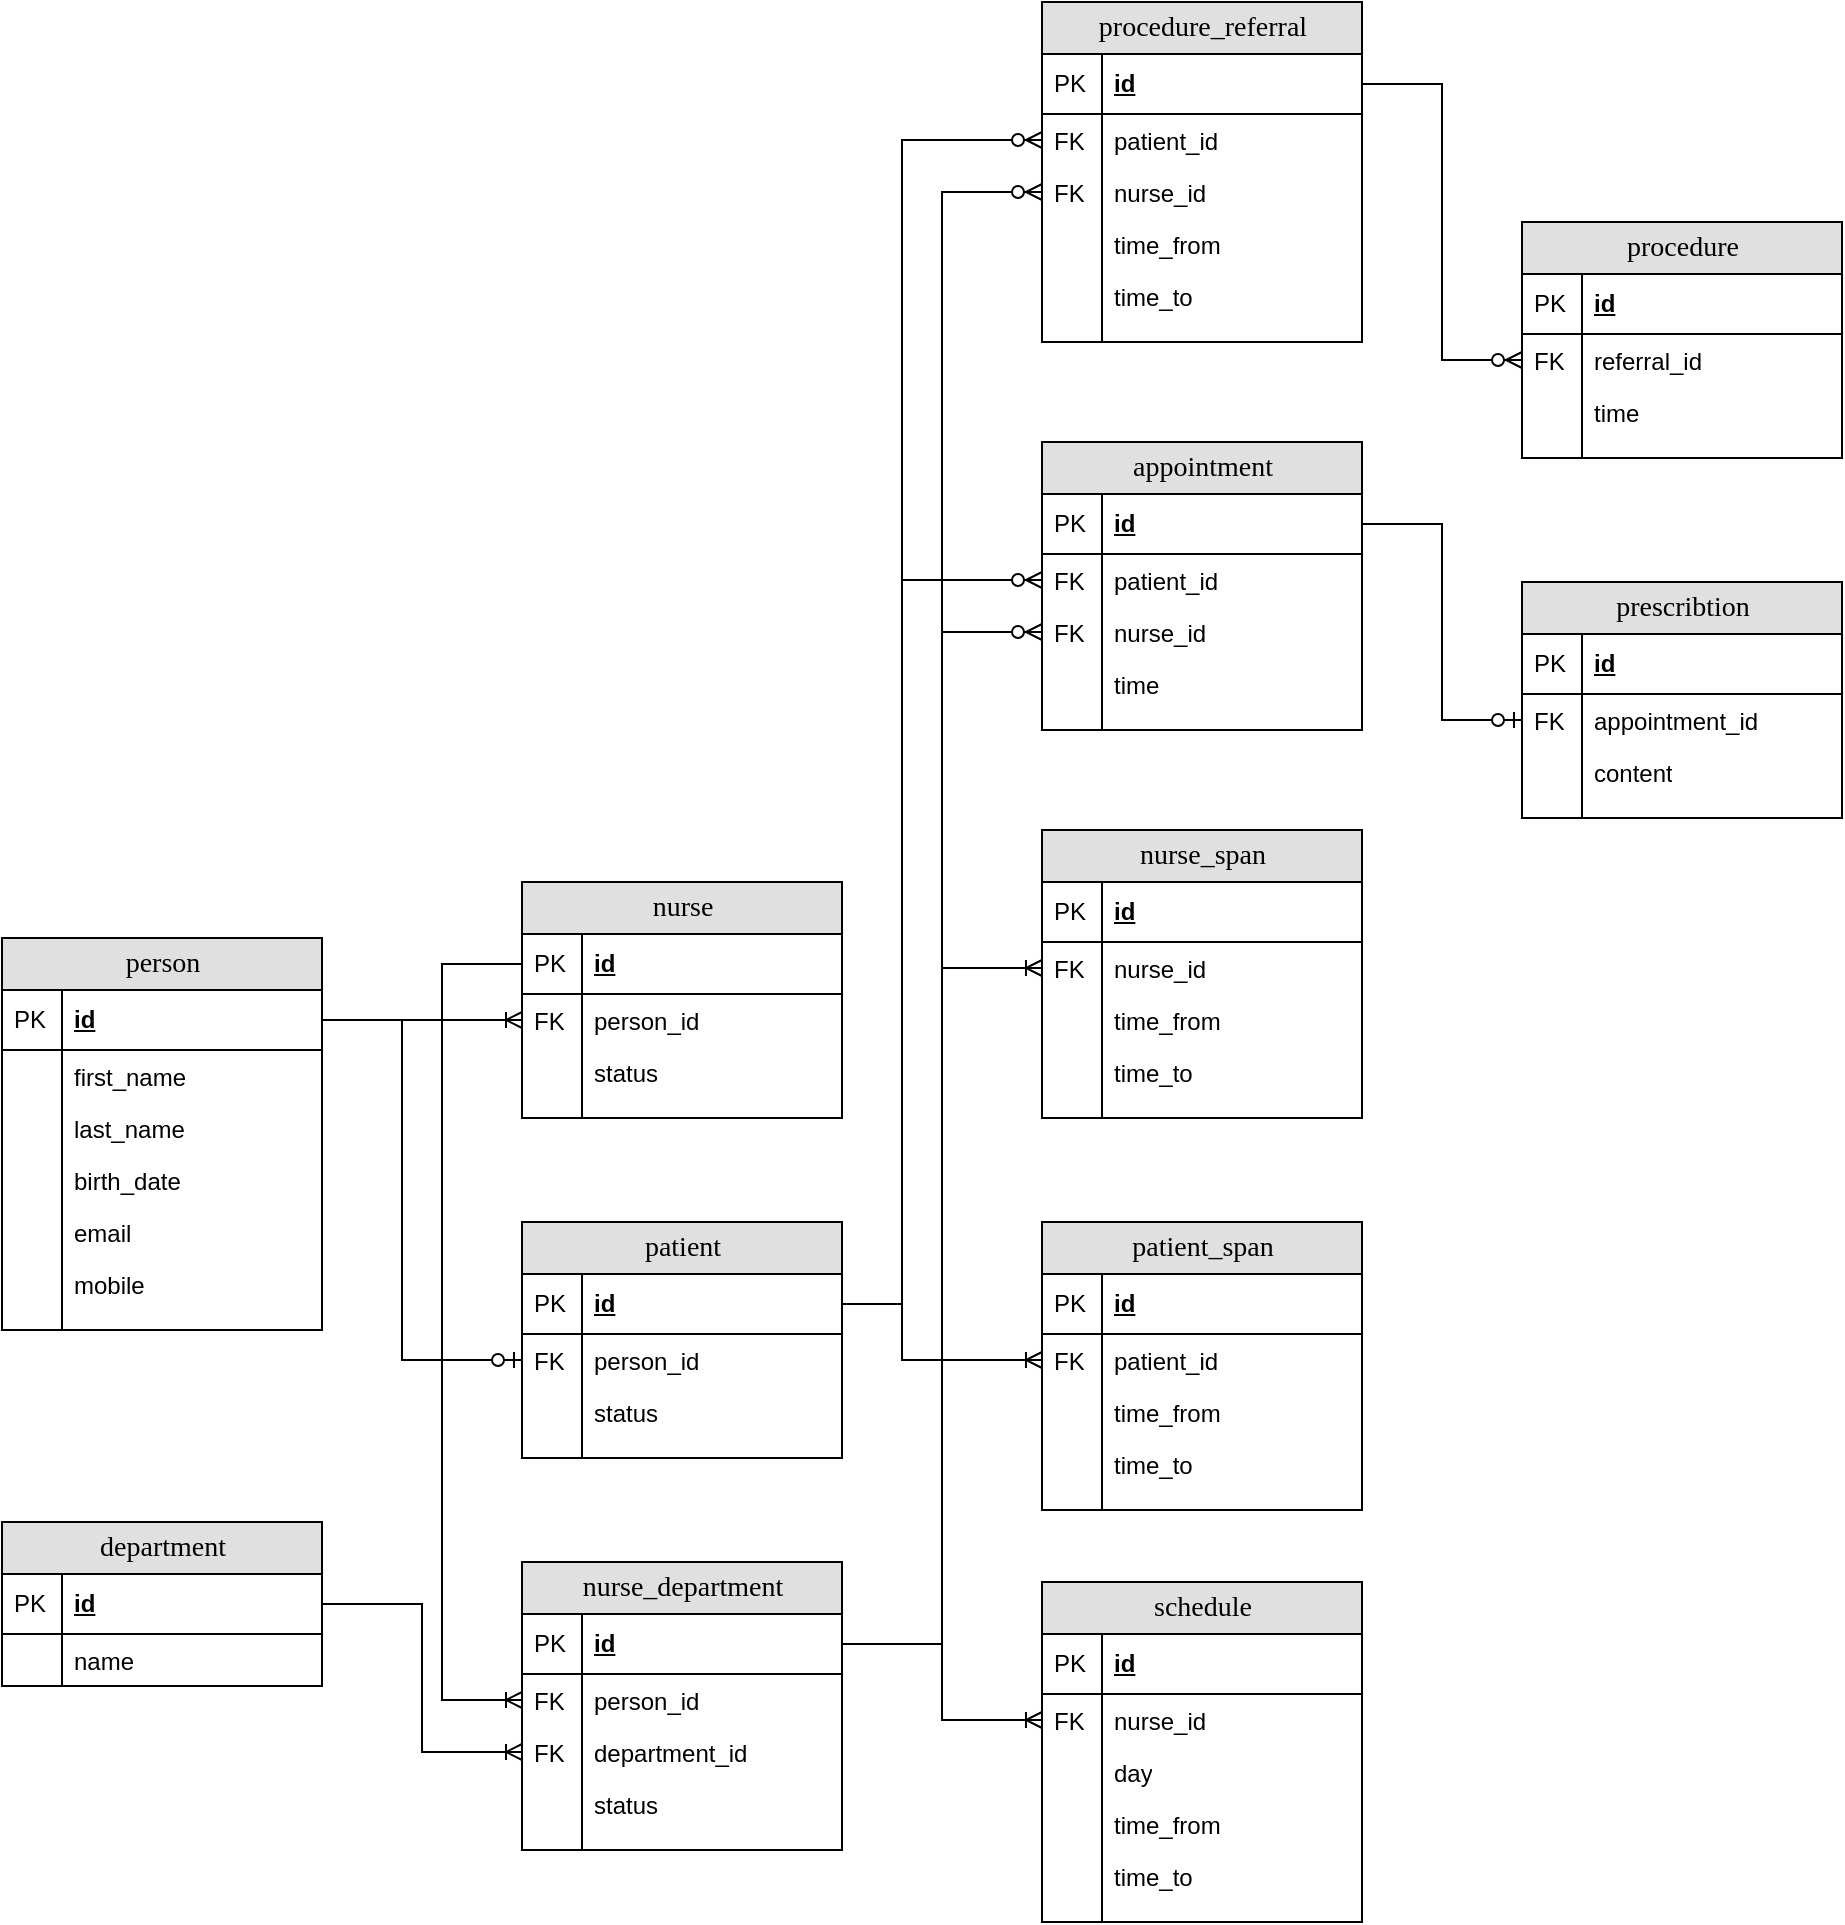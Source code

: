 <mxfile version="24.7.16">
  <diagram name="Page-1" id="e56a1550-8fbb-45ad-956c-1786394a9013">
    <mxGraphModel dx="1797" dy="1833" grid="1" gridSize="10" guides="1" tooltips="1" connect="1" arrows="1" fold="1" page="1" pageScale="1" pageWidth="1100" pageHeight="850" background="none" math="0" shadow="0">
      <root>
        <mxCell id="0" />
        <mxCell id="1" parent="0" />
        <mxCell id="2e49270ec7c68f3f-80" value="person" style="swimlane;html=1;fontStyle=0;childLayout=stackLayout;horizontal=1;startSize=26;fillColor=#e0e0e0;horizontalStack=0;resizeParent=1;resizeLast=0;collapsible=1;marginBottom=0;swimlaneFillColor=#ffffff;align=center;rounded=0;shadow=0;comic=0;labelBackgroundColor=none;strokeWidth=1;fontFamily=Verdana;fontSize=14" parent="1" vertex="1">
          <mxGeometry x="30" y="358" width="160" height="196" as="geometry" />
        </mxCell>
        <mxCell id="2e49270ec7c68f3f-81" value="id" style="shape=partialRectangle;top=0;left=0;right=0;bottom=1;html=1;align=left;verticalAlign=middle;fillColor=none;spacingLeft=34;spacingRight=4;whiteSpace=wrap;overflow=hidden;rotatable=0;points=[[0,0.5],[1,0.5]];portConstraint=eastwest;dropTarget=0;fontStyle=5;" parent="2e49270ec7c68f3f-80" vertex="1">
          <mxGeometry y="26" width="160" height="30" as="geometry" />
        </mxCell>
        <mxCell id="2e49270ec7c68f3f-82" value="PK" style="shape=partialRectangle;top=0;left=0;bottom=0;html=1;fillColor=none;align=left;verticalAlign=middle;spacingLeft=4;spacingRight=4;whiteSpace=wrap;overflow=hidden;rotatable=0;points=[];portConstraint=eastwest;part=1;" parent="2e49270ec7c68f3f-81" vertex="1" connectable="0">
          <mxGeometry width="30" height="30" as="geometry" />
        </mxCell>
        <mxCell id="2e49270ec7c68f3f-83" value="first_name" style="shape=partialRectangle;top=0;left=0;right=0;bottom=0;html=1;align=left;verticalAlign=top;fillColor=none;spacingLeft=34;spacingRight=4;whiteSpace=wrap;overflow=hidden;rotatable=0;points=[[0,0.5],[1,0.5]];portConstraint=eastwest;dropTarget=0;" parent="2e49270ec7c68f3f-80" vertex="1">
          <mxGeometry y="56" width="160" height="26" as="geometry" />
        </mxCell>
        <mxCell id="2e49270ec7c68f3f-84" value="" style="shape=partialRectangle;top=0;left=0;bottom=0;html=1;fillColor=none;align=left;verticalAlign=top;spacingLeft=4;spacingRight=4;whiteSpace=wrap;overflow=hidden;rotatable=0;points=[];portConstraint=eastwest;part=1;" parent="2e49270ec7c68f3f-83" vertex="1" connectable="0">
          <mxGeometry width="30" height="26" as="geometry" />
        </mxCell>
        <mxCell id="2e49270ec7c68f3f-85" value="last_name" style="shape=partialRectangle;top=0;left=0;right=0;bottom=0;html=1;align=left;verticalAlign=top;fillColor=none;spacingLeft=34;spacingRight=4;whiteSpace=wrap;overflow=hidden;rotatable=0;points=[[0,0.5],[1,0.5]];portConstraint=eastwest;dropTarget=0;" parent="2e49270ec7c68f3f-80" vertex="1">
          <mxGeometry y="82" width="160" height="26" as="geometry" />
        </mxCell>
        <mxCell id="2e49270ec7c68f3f-86" value="" style="shape=partialRectangle;top=0;left=0;bottom=0;html=1;fillColor=none;align=left;verticalAlign=top;spacingLeft=4;spacingRight=4;whiteSpace=wrap;overflow=hidden;rotatable=0;points=[];portConstraint=eastwest;part=1;" parent="2e49270ec7c68f3f-85" vertex="1" connectable="0">
          <mxGeometry width="30" height="26" as="geometry" />
        </mxCell>
        <mxCell id="CCekhe1hnG9soDSceaBy-1" value="birth_date" style="shape=partialRectangle;top=0;left=0;right=0;bottom=0;html=1;align=left;verticalAlign=top;fillColor=none;spacingLeft=34;spacingRight=4;whiteSpace=wrap;overflow=hidden;rotatable=0;points=[[0,0.5],[1,0.5]];portConstraint=eastwest;dropTarget=0;" parent="2e49270ec7c68f3f-80" vertex="1">
          <mxGeometry y="108" width="160" height="26" as="geometry" />
        </mxCell>
        <mxCell id="CCekhe1hnG9soDSceaBy-2" value="" style="shape=partialRectangle;top=0;left=0;bottom=0;html=1;fillColor=none;align=left;verticalAlign=top;spacingLeft=4;spacingRight=4;whiteSpace=wrap;overflow=hidden;rotatable=0;points=[];portConstraint=eastwest;part=1;" parent="CCekhe1hnG9soDSceaBy-1" vertex="1" connectable="0">
          <mxGeometry width="30" height="26" as="geometry" />
        </mxCell>
        <mxCell id="CCekhe1hnG9soDSceaBy-3" value="email" style="shape=partialRectangle;top=0;left=0;right=0;bottom=0;html=1;align=left;verticalAlign=top;fillColor=none;spacingLeft=34;spacingRight=4;whiteSpace=wrap;overflow=hidden;rotatable=0;points=[[0,0.5],[1,0.5]];portConstraint=eastwest;dropTarget=0;" parent="2e49270ec7c68f3f-80" vertex="1">
          <mxGeometry y="134" width="160" height="26" as="geometry" />
        </mxCell>
        <mxCell id="CCekhe1hnG9soDSceaBy-4" value="" style="shape=partialRectangle;top=0;left=0;bottom=0;html=1;fillColor=none;align=left;verticalAlign=top;spacingLeft=4;spacingRight=4;whiteSpace=wrap;overflow=hidden;rotatable=0;points=[];portConstraint=eastwest;part=1;" parent="CCekhe1hnG9soDSceaBy-3" vertex="1" connectable="0">
          <mxGeometry width="30" height="26" as="geometry" />
        </mxCell>
        <mxCell id="2e49270ec7c68f3f-87" value="mobile" style="shape=partialRectangle;top=0;left=0;right=0;bottom=0;html=1;align=left;verticalAlign=top;fillColor=none;spacingLeft=34;spacingRight=4;whiteSpace=wrap;overflow=hidden;rotatable=0;points=[[0,0.5],[1,0.5]];portConstraint=eastwest;dropTarget=0;" parent="2e49270ec7c68f3f-80" vertex="1">
          <mxGeometry y="160" width="160" height="26" as="geometry" />
        </mxCell>
        <mxCell id="2e49270ec7c68f3f-88" value="" style="shape=partialRectangle;top=0;left=0;bottom=0;html=1;fillColor=none;align=left;verticalAlign=top;spacingLeft=4;spacingRight=4;whiteSpace=wrap;overflow=hidden;rotatable=0;points=[];portConstraint=eastwest;part=1;" parent="2e49270ec7c68f3f-87" vertex="1" connectable="0">
          <mxGeometry width="30" height="26" as="geometry" />
        </mxCell>
        <mxCell id="2e49270ec7c68f3f-89" value="" style="shape=partialRectangle;top=0;left=0;right=0;bottom=0;html=1;align=left;verticalAlign=top;fillColor=none;spacingLeft=34;spacingRight=4;whiteSpace=wrap;overflow=hidden;rotatable=0;points=[[0,0.5],[1,0.5]];portConstraint=eastwest;dropTarget=0;" parent="2e49270ec7c68f3f-80" vertex="1">
          <mxGeometry y="186" width="160" height="10" as="geometry" />
        </mxCell>
        <mxCell id="2e49270ec7c68f3f-90" value="" style="shape=partialRectangle;top=0;left=0;bottom=0;html=1;fillColor=none;align=left;verticalAlign=top;spacingLeft=4;spacingRight=4;whiteSpace=wrap;overflow=hidden;rotatable=0;points=[];portConstraint=eastwest;part=1;" parent="2e49270ec7c68f3f-89" vertex="1" connectable="0">
          <mxGeometry width="30" height="10" as="geometry" />
        </mxCell>
        <mxCell id="CCekhe1hnG9soDSceaBy-7" value="department" style="swimlane;html=1;fontStyle=0;childLayout=stackLayout;horizontal=1;startSize=26;fillColor=#e0e0e0;horizontalStack=0;resizeParent=1;resizeLast=0;collapsible=1;marginBottom=0;swimlaneFillColor=#ffffff;align=center;rounded=0;shadow=0;comic=0;labelBackgroundColor=none;strokeWidth=1;fontFamily=Verdana;fontSize=14" parent="1" vertex="1">
          <mxGeometry x="30" y="650" width="160" height="82" as="geometry">
            <mxRectangle x="30" y="110" width="120" height="30" as="alternateBounds" />
          </mxGeometry>
        </mxCell>
        <mxCell id="CCekhe1hnG9soDSceaBy-8" value="id" style="shape=partialRectangle;top=0;left=0;right=0;bottom=1;html=1;align=left;verticalAlign=middle;fillColor=none;spacingLeft=34;spacingRight=4;whiteSpace=wrap;overflow=hidden;rotatable=0;points=[[0,0.5],[1,0.5]];portConstraint=eastwest;dropTarget=0;fontStyle=5;" parent="CCekhe1hnG9soDSceaBy-7" vertex="1">
          <mxGeometry y="26" width="160" height="30" as="geometry" />
        </mxCell>
        <mxCell id="CCekhe1hnG9soDSceaBy-9" value="PK" style="shape=partialRectangle;top=0;left=0;bottom=0;html=1;fillColor=none;align=left;verticalAlign=middle;spacingLeft=4;spacingRight=4;whiteSpace=wrap;overflow=hidden;rotatable=0;points=[];portConstraint=eastwest;part=1;" parent="CCekhe1hnG9soDSceaBy-8" vertex="1" connectable="0">
          <mxGeometry width="30" height="30" as="geometry" />
        </mxCell>
        <mxCell id="CCekhe1hnG9soDSceaBy-10" value="name" style="shape=partialRectangle;top=0;left=0;right=0;bottom=0;html=1;align=left;verticalAlign=top;fillColor=none;spacingLeft=34;spacingRight=4;whiteSpace=wrap;overflow=hidden;rotatable=0;points=[[0,0.5],[1,0.5]];portConstraint=eastwest;dropTarget=0;" parent="CCekhe1hnG9soDSceaBy-7" vertex="1">
          <mxGeometry y="56" width="160" height="26" as="geometry" />
        </mxCell>
        <mxCell id="CCekhe1hnG9soDSceaBy-11" value="" style="shape=partialRectangle;top=0;left=0;bottom=0;html=1;fillColor=none;align=left;verticalAlign=top;spacingLeft=4;spacingRight=4;whiteSpace=wrap;overflow=hidden;rotatable=0;points=[];portConstraint=eastwest;part=1;" parent="CCekhe1hnG9soDSceaBy-10" vertex="1" connectable="0">
          <mxGeometry width="30" height="26" as="geometry" />
        </mxCell>
        <mxCell id="CCekhe1hnG9soDSceaBy-29" value="nurse" style="swimlane;html=1;fontStyle=0;childLayout=stackLayout;horizontal=1;startSize=26;fillColor=#e0e0e0;horizontalStack=0;resizeParent=1;resizeLast=0;collapsible=1;marginBottom=0;swimlaneFillColor=#ffffff;align=center;rounded=0;shadow=0;comic=0;labelBackgroundColor=none;strokeWidth=1;fontFamily=Verdana;fontSize=14" parent="1" vertex="1">
          <mxGeometry x="290" y="330" width="160" height="118" as="geometry" />
        </mxCell>
        <mxCell id="CCekhe1hnG9soDSceaBy-30" value="id" style="shape=partialRectangle;top=0;left=0;right=0;bottom=1;html=1;align=left;verticalAlign=middle;fillColor=none;spacingLeft=34;spacingRight=4;whiteSpace=wrap;overflow=hidden;rotatable=0;points=[[0,0.5],[1,0.5]];portConstraint=eastwest;dropTarget=0;fontStyle=5;" parent="CCekhe1hnG9soDSceaBy-29" vertex="1">
          <mxGeometry y="26" width="160" height="30" as="geometry" />
        </mxCell>
        <mxCell id="CCekhe1hnG9soDSceaBy-31" value="PK" style="shape=partialRectangle;top=0;left=0;bottom=0;html=1;fillColor=none;align=left;verticalAlign=middle;spacingLeft=4;spacingRight=4;whiteSpace=wrap;overflow=hidden;rotatable=0;points=[];portConstraint=eastwest;part=1;" parent="CCekhe1hnG9soDSceaBy-30" vertex="1" connectable="0">
          <mxGeometry width="30" height="30" as="geometry" />
        </mxCell>
        <mxCell id="CCekhe1hnG9soDSceaBy-32" value="person_id" style="shape=partialRectangle;top=0;left=0;right=0;bottom=0;html=1;align=left;verticalAlign=top;fillColor=none;spacingLeft=34;spacingRight=4;whiteSpace=wrap;overflow=hidden;rotatable=0;points=[[0,0.5],[1,0.5]];portConstraint=eastwest;dropTarget=0;" parent="CCekhe1hnG9soDSceaBy-29" vertex="1">
          <mxGeometry y="56" width="160" height="26" as="geometry" />
        </mxCell>
        <mxCell id="CCekhe1hnG9soDSceaBy-33" value="FK" style="shape=partialRectangle;top=0;left=0;bottom=0;html=1;fillColor=none;align=left;verticalAlign=top;spacingLeft=4;spacingRight=4;whiteSpace=wrap;overflow=hidden;rotatable=0;points=[];portConstraint=eastwest;part=1;" parent="CCekhe1hnG9soDSceaBy-32" vertex="1" connectable="0">
          <mxGeometry width="30" height="26" as="geometry" />
        </mxCell>
        <mxCell id="CCekhe1hnG9soDSceaBy-36" value="status" style="shape=partialRectangle;top=0;left=0;right=0;bottom=0;html=1;align=left;verticalAlign=top;fillColor=none;spacingLeft=34;spacingRight=4;whiteSpace=wrap;overflow=hidden;rotatable=0;points=[[0,0.5],[1,0.5]];portConstraint=eastwest;dropTarget=0;" parent="CCekhe1hnG9soDSceaBy-29" vertex="1">
          <mxGeometry y="82" width="160" height="26" as="geometry" />
        </mxCell>
        <mxCell id="CCekhe1hnG9soDSceaBy-37" value="" style="shape=partialRectangle;top=0;left=0;bottom=0;html=1;fillColor=none;align=left;verticalAlign=top;spacingLeft=4;spacingRight=4;whiteSpace=wrap;overflow=hidden;rotatable=0;points=[];portConstraint=eastwest;part=1;" parent="CCekhe1hnG9soDSceaBy-36" vertex="1" connectable="0">
          <mxGeometry width="30" height="26" as="geometry" />
        </mxCell>
        <mxCell id="CCekhe1hnG9soDSceaBy-42" value="" style="shape=partialRectangle;top=0;left=0;right=0;bottom=0;html=1;align=left;verticalAlign=top;fillColor=none;spacingLeft=34;spacingRight=4;whiteSpace=wrap;overflow=hidden;rotatable=0;points=[[0,0.5],[1,0.5]];portConstraint=eastwest;dropTarget=0;" parent="CCekhe1hnG9soDSceaBy-29" vertex="1">
          <mxGeometry y="108" width="160" height="10" as="geometry" />
        </mxCell>
        <mxCell id="CCekhe1hnG9soDSceaBy-43" value="" style="shape=partialRectangle;top=0;left=0;bottom=0;html=1;fillColor=none;align=left;verticalAlign=top;spacingLeft=4;spacingRight=4;whiteSpace=wrap;overflow=hidden;rotatable=0;points=[];portConstraint=eastwest;part=1;" parent="CCekhe1hnG9soDSceaBy-42" vertex="1" connectable="0">
          <mxGeometry width="30" height="10" as="geometry" />
        </mxCell>
        <mxCell id="CCekhe1hnG9soDSceaBy-47" value="nurse_span" style="swimlane;html=1;fontStyle=0;childLayout=stackLayout;horizontal=1;startSize=26;fillColor=#e0e0e0;horizontalStack=0;resizeParent=1;resizeLast=0;collapsible=1;marginBottom=0;swimlaneFillColor=#ffffff;align=center;rounded=0;shadow=0;comic=0;labelBackgroundColor=none;strokeWidth=1;fontFamily=Verdana;fontSize=14" parent="1" vertex="1">
          <mxGeometry x="550" y="304" width="160" height="144" as="geometry" />
        </mxCell>
        <mxCell id="CCekhe1hnG9soDSceaBy-48" value="id" style="shape=partialRectangle;top=0;left=0;right=0;bottom=1;html=1;align=left;verticalAlign=middle;fillColor=none;spacingLeft=34;spacingRight=4;whiteSpace=wrap;overflow=hidden;rotatable=0;points=[[0,0.5],[1,0.5]];portConstraint=eastwest;dropTarget=0;fontStyle=5;" parent="CCekhe1hnG9soDSceaBy-47" vertex="1">
          <mxGeometry y="26" width="160" height="30" as="geometry" />
        </mxCell>
        <mxCell id="CCekhe1hnG9soDSceaBy-49" value="PK" style="shape=partialRectangle;top=0;left=0;bottom=0;html=1;fillColor=none;align=left;verticalAlign=middle;spacingLeft=4;spacingRight=4;whiteSpace=wrap;overflow=hidden;rotatable=0;points=[];portConstraint=eastwest;part=1;" parent="CCekhe1hnG9soDSceaBy-48" vertex="1" connectable="0">
          <mxGeometry width="30" height="30" as="geometry" />
        </mxCell>
        <mxCell id="CCekhe1hnG9soDSceaBy-50" value="nurse_id" style="shape=partialRectangle;top=0;left=0;right=0;bottom=0;html=1;align=left;verticalAlign=top;fillColor=none;spacingLeft=34;spacingRight=4;whiteSpace=wrap;overflow=hidden;rotatable=0;points=[[0,0.5],[1,0.5]];portConstraint=eastwest;dropTarget=0;" parent="CCekhe1hnG9soDSceaBy-47" vertex="1">
          <mxGeometry y="56" width="160" height="26" as="geometry" />
        </mxCell>
        <mxCell id="CCekhe1hnG9soDSceaBy-51" value="FK" style="shape=partialRectangle;top=0;left=0;bottom=0;html=1;fillColor=none;align=left;verticalAlign=top;spacingLeft=4;spacingRight=4;whiteSpace=wrap;overflow=hidden;rotatable=0;points=[];portConstraint=eastwest;part=1;" parent="CCekhe1hnG9soDSceaBy-50" vertex="1" connectable="0">
          <mxGeometry width="30" height="26" as="geometry" />
        </mxCell>
        <mxCell id="CCekhe1hnG9soDSceaBy-54" value="time_from" style="shape=partialRectangle;top=0;left=0;right=0;bottom=0;html=1;align=left;verticalAlign=top;fillColor=none;spacingLeft=34;spacingRight=4;whiteSpace=wrap;overflow=hidden;rotatable=0;points=[[0,0.5],[1,0.5]];portConstraint=eastwest;dropTarget=0;" parent="CCekhe1hnG9soDSceaBy-47" vertex="1">
          <mxGeometry y="82" width="160" height="26" as="geometry" />
        </mxCell>
        <mxCell id="CCekhe1hnG9soDSceaBy-55" value="" style="shape=partialRectangle;top=0;left=0;bottom=0;html=1;fillColor=none;align=left;verticalAlign=top;spacingLeft=4;spacingRight=4;whiteSpace=wrap;overflow=hidden;rotatable=0;points=[];portConstraint=eastwest;part=1;" parent="CCekhe1hnG9soDSceaBy-54" vertex="1" connectable="0">
          <mxGeometry width="30" height="26" as="geometry" />
        </mxCell>
        <mxCell id="CCekhe1hnG9soDSceaBy-65" value="time_to" style="shape=partialRectangle;top=0;left=0;right=0;bottom=0;html=1;align=left;verticalAlign=top;fillColor=none;spacingLeft=34;spacingRight=4;whiteSpace=wrap;overflow=hidden;rotatable=0;points=[[0,0.5],[1,0.5]];portConstraint=eastwest;dropTarget=0;" parent="CCekhe1hnG9soDSceaBy-47" vertex="1">
          <mxGeometry y="108" width="160" height="26" as="geometry" />
        </mxCell>
        <mxCell id="CCekhe1hnG9soDSceaBy-66" value="" style="shape=partialRectangle;top=0;left=0;bottom=0;html=1;fillColor=none;align=left;verticalAlign=top;spacingLeft=4;spacingRight=4;whiteSpace=wrap;overflow=hidden;rotatable=0;points=[];portConstraint=eastwest;part=1;" parent="CCekhe1hnG9soDSceaBy-65" vertex="1" connectable="0">
          <mxGeometry width="30" height="26" as="geometry" />
        </mxCell>
        <mxCell id="CCekhe1hnG9soDSceaBy-56" value="" style="shape=partialRectangle;top=0;left=0;right=0;bottom=0;html=1;align=left;verticalAlign=top;fillColor=none;spacingLeft=34;spacingRight=4;whiteSpace=wrap;overflow=hidden;rotatable=0;points=[[0,0.5],[1,0.5]];portConstraint=eastwest;dropTarget=0;" parent="CCekhe1hnG9soDSceaBy-47" vertex="1">
          <mxGeometry y="134" width="160" height="10" as="geometry" />
        </mxCell>
        <mxCell id="CCekhe1hnG9soDSceaBy-57" value="" style="shape=partialRectangle;top=0;left=0;bottom=0;html=1;fillColor=none;align=left;verticalAlign=top;spacingLeft=4;spacingRight=4;whiteSpace=wrap;overflow=hidden;rotatable=0;points=[];portConstraint=eastwest;part=1;" parent="CCekhe1hnG9soDSceaBy-56" vertex="1" connectable="0">
          <mxGeometry width="30" height="10" as="geometry" />
        </mxCell>
        <mxCell id="CCekhe1hnG9soDSceaBy-69" value="schedule" style="swimlane;html=1;fontStyle=0;childLayout=stackLayout;horizontal=1;startSize=26;fillColor=#e0e0e0;horizontalStack=0;resizeParent=1;resizeLast=0;collapsible=1;marginBottom=0;swimlaneFillColor=#ffffff;align=center;rounded=0;shadow=0;comic=0;labelBackgroundColor=none;strokeWidth=1;fontFamily=Verdana;fontSize=14" parent="1" vertex="1">
          <mxGeometry x="550" y="680" width="160" height="170" as="geometry" />
        </mxCell>
        <mxCell id="CCekhe1hnG9soDSceaBy-70" value="id" style="shape=partialRectangle;top=0;left=0;right=0;bottom=1;html=1;align=left;verticalAlign=middle;fillColor=none;spacingLeft=34;spacingRight=4;whiteSpace=wrap;overflow=hidden;rotatable=0;points=[[0,0.5],[1,0.5]];portConstraint=eastwest;dropTarget=0;fontStyle=5;" parent="CCekhe1hnG9soDSceaBy-69" vertex="1">
          <mxGeometry y="26" width="160" height="30" as="geometry" />
        </mxCell>
        <mxCell id="CCekhe1hnG9soDSceaBy-71" value="PK" style="shape=partialRectangle;top=0;left=0;bottom=0;html=1;fillColor=none;align=left;verticalAlign=middle;spacingLeft=4;spacingRight=4;whiteSpace=wrap;overflow=hidden;rotatable=0;points=[];portConstraint=eastwest;part=1;" parent="CCekhe1hnG9soDSceaBy-70" vertex="1" connectable="0">
          <mxGeometry width="30" height="30" as="geometry" />
        </mxCell>
        <mxCell id="CCekhe1hnG9soDSceaBy-72" value="nurse_id" style="shape=partialRectangle;top=0;left=0;right=0;bottom=0;html=1;align=left;verticalAlign=top;fillColor=none;spacingLeft=34;spacingRight=4;whiteSpace=wrap;overflow=hidden;rotatable=0;points=[[0,0.5],[1,0.5]];portConstraint=eastwest;dropTarget=0;" parent="CCekhe1hnG9soDSceaBy-69" vertex="1">
          <mxGeometry y="56" width="160" height="26" as="geometry" />
        </mxCell>
        <mxCell id="CCekhe1hnG9soDSceaBy-73" value="FK" style="shape=partialRectangle;top=0;left=0;bottom=0;html=1;fillColor=none;align=left;verticalAlign=top;spacingLeft=4;spacingRight=4;whiteSpace=wrap;overflow=hidden;rotatable=0;points=[];portConstraint=eastwest;part=1;" parent="CCekhe1hnG9soDSceaBy-72" vertex="1" connectable="0">
          <mxGeometry width="30" height="26" as="geometry" />
        </mxCell>
        <mxCell id="CCekhe1hnG9soDSceaBy-74" value="day" style="shape=partialRectangle;top=0;left=0;right=0;bottom=0;html=1;align=left;verticalAlign=top;fillColor=none;spacingLeft=34;spacingRight=4;whiteSpace=wrap;overflow=hidden;rotatable=0;points=[[0,0.5],[1,0.5]];portConstraint=eastwest;dropTarget=0;" parent="CCekhe1hnG9soDSceaBy-69" vertex="1">
          <mxGeometry y="82" width="160" height="26" as="geometry" />
        </mxCell>
        <mxCell id="CCekhe1hnG9soDSceaBy-75" value="" style="shape=partialRectangle;top=0;left=0;bottom=0;html=1;fillColor=none;align=left;verticalAlign=top;spacingLeft=4;spacingRight=4;whiteSpace=wrap;overflow=hidden;rotatable=0;points=[];portConstraint=eastwest;part=1;" parent="CCekhe1hnG9soDSceaBy-74" vertex="1" connectable="0">
          <mxGeometry width="30" height="26" as="geometry" />
        </mxCell>
        <mxCell id="CCekhe1hnG9soDSceaBy-76" value="time_from" style="shape=partialRectangle;top=0;left=0;right=0;bottom=0;html=1;align=left;verticalAlign=top;fillColor=none;spacingLeft=34;spacingRight=4;whiteSpace=wrap;overflow=hidden;rotatable=0;points=[[0,0.5],[1,0.5]];portConstraint=eastwest;dropTarget=0;" parent="CCekhe1hnG9soDSceaBy-69" vertex="1">
          <mxGeometry y="108" width="160" height="26" as="geometry" />
        </mxCell>
        <mxCell id="CCekhe1hnG9soDSceaBy-77" value="" style="shape=partialRectangle;top=0;left=0;bottom=0;html=1;fillColor=none;align=left;verticalAlign=top;spacingLeft=4;spacingRight=4;whiteSpace=wrap;overflow=hidden;rotatable=0;points=[];portConstraint=eastwest;part=1;" parent="CCekhe1hnG9soDSceaBy-76" vertex="1" connectable="0">
          <mxGeometry width="30" height="26" as="geometry" />
        </mxCell>
        <mxCell id="CCekhe1hnG9soDSceaBy-78" value="time_to" style="shape=partialRectangle;top=0;left=0;right=0;bottom=0;html=1;align=left;verticalAlign=top;fillColor=none;spacingLeft=34;spacingRight=4;whiteSpace=wrap;overflow=hidden;rotatable=0;points=[[0,0.5],[1,0.5]];portConstraint=eastwest;dropTarget=0;" parent="CCekhe1hnG9soDSceaBy-69" vertex="1">
          <mxGeometry y="134" width="160" height="26" as="geometry" />
        </mxCell>
        <mxCell id="CCekhe1hnG9soDSceaBy-79" value="" style="shape=partialRectangle;top=0;left=0;bottom=0;html=1;fillColor=none;align=left;verticalAlign=top;spacingLeft=4;spacingRight=4;whiteSpace=wrap;overflow=hidden;rotatable=0;points=[];portConstraint=eastwest;part=1;" parent="CCekhe1hnG9soDSceaBy-78" vertex="1" connectable="0">
          <mxGeometry width="30" height="26" as="geometry" />
        </mxCell>
        <mxCell id="CCekhe1hnG9soDSceaBy-82" value="" style="shape=partialRectangle;top=0;left=0;right=0;bottom=0;html=1;align=left;verticalAlign=top;fillColor=none;spacingLeft=34;spacingRight=4;whiteSpace=wrap;overflow=hidden;rotatable=0;points=[[0,0.5],[1,0.5]];portConstraint=eastwest;dropTarget=0;" parent="CCekhe1hnG9soDSceaBy-69" vertex="1">
          <mxGeometry y="160" width="160" height="10" as="geometry" />
        </mxCell>
        <mxCell id="CCekhe1hnG9soDSceaBy-83" value="" style="shape=partialRectangle;top=0;left=0;bottom=0;html=1;fillColor=none;align=left;verticalAlign=top;spacingLeft=4;spacingRight=4;whiteSpace=wrap;overflow=hidden;rotatable=0;points=[];portConstraint=eastwest;part=1;" parent="CCekhe1hnG9soDSceaBy-82" vertex="1" connectable="0">
          <mxGeometry width="30" height="10" as="geometry" />
        </mxCell>
        <mxCell id="twd7znJLJ09jMjb-Q0mI-1" value="appointment" style="swimlane;html=1;fontStyle=0;childLayout=stackLayout;horizontal=1;startSize=26;fillColor=#e0e0e0;horizontalStack=0;resizeParent=1;resizeLast=0;collapsible=1;marginBottom=0;swimlaneFillColor=#ffffff;align=center;rounded=0;shadow=0;comic=0;labelBackgroundColor=none;strokeWidth=1;fontFamily=Verdana;fontSize=14" vertex="1" parent="1">
          <mxGeometry x="550" y="110" width="160" height="144" as="geometry" />
        </mxCell>
        <mxCell id="twd7znJLJ09jMjb-Q0mI-2" value="id" style="shape=partialRectangle;top=0;left=0;right=0;bottom=1;html=1;align=left;verticalAlign=middle;fillColor=none;spacingLeft=34;spacingRight=4;whiteSpace=wrap;overflow=hidden;rotatable=0;points=[[0,0.5],[1,0.5]];portConstraint=eastwest;dropTarget=0;fontStyle=5;" vertex="1" parent="twd7znJLJ09jMjb-Q0mI-1">
          <mxGeometry y="26" width="160" height="30" as="geometry" />
        </mxCell>
        <mxCell id="twd7znJLJ09jMjb-Q0mI-3" value="PK" style="shape=partialRectangle;top=0;left=0;bottom=0;html=1;fillColor=none;align=left;verticalAlign=middle;spacingLeft=4;spacingRight=4;whiteSpace=wrap;overflow=hidden;rotatable=0;points=[];portConstraint=eastwest;part=1;" vertex="1" connectable="0" parent="twd7znJLJ09jMjb-Q0mI-2">
          <mxGeometry width="30" height="30" as="geometry" />
        </mxCell>
        <mxCell id="twd7znJLJ09jMjb-Q0mI-4" value="patient_id" style="shape=partialRectangle;top=0;left=0;right=0;bottom=0;html=1;align=left;verticalAlign=top;fillColor=none;spacingLeft=34;spacingRight=4;whiteSpace=wrap;overflow=hidden;rotatable=0;points=[[0,0.5],[1,0.5]];portConstraint=eastwest;dropTarget=0;" vertex="1" parent="twd7znJLJ09jMjb-Q0mI-1">
          <mxGeometry y="56" width="160" height="26" as="geometry" />
        </mxCell>
        <mxCell id="twd7znJLJ09jMjb-Q0mI-5" value="FK" style="shape=partialRectangle;top=0;left=0;bottom=0;html=1;fillColor=none;align=left;verticalAlign=top;spacingLeft=4;spacingRight=4;whiteSpace=wrap;overflow=hidden;rotatable=0;points=[];portConstraint=eastwest;part=1;" vertex="1" connectable="0" parent="twd7znJLJ09jMjb-Q0mI-4">
          <mxGeometry width="30" height="26" as="geometry" />
        </mxCell>
        <mxCell id="twd7znJLJ09jMjb-Q0mI-6" value="nurse_id" style="shape=partialRectangle;top=0;left=0;right=0;bottom=0;html=1;align=left;verticalAlign=top;fillColor=none;spacingLeft=34;spacingRight=4;whiteSpace=wrap;overflow=hidden;rotatable=0;points=[[0,0.5],[1,0.5]];portConstraint=eastwest;dropTarget=0;" vertex="1" parent="twd7znJLJ09jMjb-Q0mI-1">
          <mxGeometry y="82" width="160" height="26" as="geometry" />
        </mxCell>
        <mxCell id="twd7znJLJ09jMjb-Q0mI-7" value="FK" style="shape=partialRectangle;top=0;left=0;bottom=0;html=1;fillColor=none;align=left;verticalAlign=top;spacingLeft=4;spacingRight=4;whiteSpace=wrap;overflow=hidden;rotatable=0;points=[];portConstraint=eastwest;part=1;" vertex="1" connectable="0" parent="twd7znJLJ09jMjb-Q0mI-6">
          <mxGeometry width="30" height="26" as="geometry" />
        </mxCell>
        <mxCell id="twd7znJLJ09jMjb-Q0mI-8" value="time" style="shape=partialRectangle;top=0;left=0;right=0;bottom=0;html=1;align=left;verticalAlign=top;fillColor=none;spacingLeft=34;spacingRight=4;whiteSpace=wrap;overflow=hidden;rotatable=0;points=[[0,0.5],[1,0.5]];portConstraint=eastwest;dropTarget=0;" vertex="1" parent="twd7znJLJ09jMjb-Q0mI-1">
          <mxGeometry y="108" width="160" height="26" as="geometry" />
        </mxCell>
        <mxCell id="twd7znJLJ09jMjb-Q0mI-9" value="" style="shape=partialRectangle;top=0;left=0;bottom=0;html=1;fillColor=none;align=left;verticalAlign=top;spacingLeft=4;spacingRight=4;whiteSpace=wrap;overflow=hidden;rotatable=0;points=[];portConstraint=eastwest;part=1;" vertex="1" connectable="0" parent="twd7znJLJ09jMjb-Q0mI-8">
          <mxGeometry width="30" height="26" as="geometry" />
        </mxCell>
        <mxCell id="twd7znJLJ09jMjb-Q0mI-12" value="" style="shape=partialRectangle;top=0;left=0;right=0;bottom=0;html=1;align=left;verticalAlign=top;fillColor=none;spacingLeft=34;spacingRight=4;whiteSpace=wrap;overflow=hidden;rotatable=0;points=[[0,0.5],[1,0.5]];portConstraint=eastwest;dropTarget=0;" vertex="1" parent="twd7znJLJ09jMjb-Q0mI-1">
          <mxGeometry y="134" width="160" height="10" as="geometry" />
        </mxCell>
        <mxCell id="twd7znJLJ09jMjb-Q0mI-13" value="" style="shape=partialRectangle;top=0;left=0;bottom=0;html=1;fillColor=none;align=left;verticalAlign=top;spacingLeft=4;spacingRight=4;whiteSpace=wrap;overflow=hidden;rotatable=0;points=[];portConstraint=eastwest;part=1;" vertex="1" connectable="0" parent="twd7znJLJ09jMjb-Q0mI-12">
          <mxGeometry width="30" height="10" as="geometry" />
        </mxCell>
        <mxCell id="twd7znJLJ09jMjb-Q0mI-16" value="procedure_referral" style="swimlane;html=1;fontStyle=0;childLayout=stackLayout;horizontal=1;startSize=26;fillColor=#e0e0e0;horizontalStack=0;resizeParent=1;resizeLast=0;collapsible=1;marginBottom=0;swimlaneFillColor=#ffffff;align=center;rounded=0;shadow=0;comic=0;labelBackgroundColor=none;strokeWidth=1;fontFamily=Verdana;fontSize=14" vertex="1" parent="1">
          <mxGeometry x="550" y="-110" width="160" height="170" as="geometry" />
        </mxCell>
        <mxCell id="twd7znJLJ09jMjb-Q0mI-17" value="id" style="shape=partialRectangle;top=0;left=0;right=0;bottom=1;html=1;align=left;verticalAlign=middle;fillColor=none;spacingLeft=34;spacingRight=4;whiteSpace=wrap;overflow=hidden;rotatable=0;points=[[0,0.5],[1,0.5]];portConstraint=eastwest;dropTarget=0;fontStyle=5;" vertex="1" parent="twd7znJLJ09jMjb-Q0mI-16">
          <mxGeometry y="26" width="160" height="30" as="geometry" />
        </mxCell>
        <mxCell id="twd7znJLJ09jMjb-Q0mI-18" value="PK" style="shape=partialRectangle;top=0;left=0;bottom=0;html=1;fillColor=none;align=left;verticalAlign=middle;spacingLeft=4;spacingRight=4;whiteSpace=wrap;overflow=hidden;rotatable=0;points=[];portConstraint=eastwest;part=1;" vertex="1" connectable="0" parent="twd7znJLJ09jMjb-Q0mI-17">
          <mxGeometry width="30" height="30" as="geometry" />
        </mxCell>
        <mxCell id="twd7znJLJ09jMjb-Q0mI-19" value="patient_id" style="shape=partialRectangle;top=0;left=0;right=0;bottom=0;html=1;align=left;verticalAlign=top;fillColor=none;spacingLeft=34;spacingRight=4;whiteSpace=wrap;overflow=hidden;rotatable=0;points=[[0,0.5],[1,0.5]];portConstraint=eastwest;dropTarget=0;" vertex="1" parent="twd7znJLJ09jMjb-Q0mI-16">
          <mxGeometry y="56" width="160" height="26" as="geometry" />
        </mxCell>
        <mxCell id="twd7znJLJ09jMjb-Q0mI-20" value="FK" style="shape=partialRectangle;top=0;left=0;bottom=0;html=1;fillColor=none;align=left;verticalAlign=top;spacingLeft=4;spacingRight=4;whiteSpace=wrap;overflow=hidden;rotatable=0;points=[];portConstraint=eastwest;part=1;" vertex="1" connectable="0" parent="twd7znJLJ09jMjb-Q0mI-19">
          <mxGeometry width="30" height="26" as="geometry" />
        </mxCell>
        <mxCell id="twd7znJLJ09jMjb-Q0mI-21" value="nurse_id" style="shape=partialRectangle;top=0;left=0;right=0;bottom=0;html=1;align=left;verticalAlign=top;fillColor=none;spacingLeft=34;spacingRight=4;whiteSpace=wrap;overflow=hidden;rotatable=0;points=[[0,0.5],[1,0.5]];portConstraint=eastwest;dropTarget=0;" vertex="1" parent="twd7znJLJ09jMjb-Q0mI-16">
          <mxGeometry y="82" width="160" height="26" as="geometry" />
        </mxCell>
        <mxCell id="twd7znJLJ09jMjb-Q0mI-22" value="FK" style="shape=partialRectangle;top=0;left=0;bottom=0;html=1;fillColor=none;align=left;verticalAlign=top;spacingLeft=4;spacingRight=4;whiteSpace=wrap;overflow=hidden;rotatable=0;points=[];portConstraint=eastwest;part=1;" vertex="1" connectable="0" parent="twd7znJLJ09jMjb-Q0mI-21">
          <mxGeometry width="30" height="26" as="geometry" />
        </mxCell>
        <mxCell id="twd7znJLJ09jMjb-Q0mI-23" value="time_from" style="shape=partialRectangle;top=0;left=0;right=0;bottom=0;html=1;align=left;verticalAlign=top;fillColor=none;spacingLeft=34;spacingRight=4;whiteSpace=wrap;overflow=hidden;rotatable=0;points=[[0,0.5],[1,0.5]];portConstraint=eastwest;dropTarget=0;" vertex="1" parent="twd7znJLJ09jMjb-Q0mI-16">
          <mxGeometry y="108" width="160" height="26" as="geometry" />
        </mxCell>
        <mxCell id="twd7znJLJ09jMjb-Q0mI-24" value="" style="shape=partialRectangle;top=0;left=0;bottom=0;html=1;fillColor=none;align=left;verticalAlign=top;spacingLeft=4;spacingRight=4;whiteSpace=wrap;overflow=hidden;rotatable=0;points=[];portConstraint=eastwest;part=1;" vertex="1" connectable="0" parent="twd7znJLJ09jMjb-Q0mI-23">
          <mxGeometry width="30" height="26" as="geometry" />
        </mxCell>
        <mxCell id="twd7znJLJ09jMjb-Q0mI-29" value="time_to" style="shape=partialRectangle;top=0;left=0;right=0;bottom=0;html=1;align=left;verticalAlign=top;fillColor=none;spacingLeft=34;spacingRight=4;whiteSpace=wrap;overflow=hidden;rotatable=0;points=[[0,0.5],[1,0.5]];portConstraint=eastwest;dropTarget=0;" vertex="1" parent="twd7znJLJ09jMjb-Q0mI-16">
          <mxGeometry y="134" width="160" height="26" as="geometry" />
        </mxCell>
        <mxCell id="twd7znJLJ09jMjb-Q0mI-30" value="" style="shape=partialRectangle;top=0;left=0;bottom=0;html=1;fillColor=none;align=left;verticalAlign=top;spacingLeft=4;spacingRight=4;whiteSpace=wrap;overflow=hidden;rotatable=0;points=[];portConstraint=eastwest;part=1;" vertex="1" connectable="0" parent="twd7znJLJ09jMjb-Q0mI-29">
          <mxGeometry width="30" height="26" as="geometry" />
        </mxCell>
        <mxCell id="twd7znJLJ09jMjb-Q0mI-25" value="" style="shape=partialRectangle;top=0;left=0;right=0;bottom=0;html=1;align=left;verticalAlign=top;fillColor=none;spacingLeft=34;spacingRight=4;whiteSpace=wrap;overflow=hidden;rotatable=0;points=[[0,0.5],[1,0.5]];portConstraint=eastwest;dropTarget=0;" vertex="1" parent="twd7znJLJ09jMjb-Q0mI-16">
          <mxGeometry y="160" width="160" height="10" as="geometry" />
        </mxCell>
        <mxCell id="twd7znJLJ09jMjb-Q0mI-26" value="" style="shape=partialRectangle;top=0;left=0;bottom=0;html=1;fillColor=none;align=left;verticalAlign=top;spacingLeft=4;spacingRight=4;whiteSpace=wrap;overflow=hidden;rotatable=0;points=[];portConstraint=eastwest;part=1;" vertex="1" connectable="0" parent="twd7znJLJ09jMjb-Q0mI-25">
          <mxGeometry width="30" height="10" as="geometry" />
        </mxCell>
        <mxCell id="twd7znJLJ09jMjb-Q0mI-39" value="procedure" style="swimlane;html=1;fontStyle=0;childLayout=stackLayout;horizontal=1;startSize=26;fillColor=#e0e0e0;horizontalStack=0;resizeParent=1;resizeLast=0;collapsible=1;marginBottom=0;swimlaneFillColor=#ffffff;align=center;rounded=0;shadow=0;comic=0;labelBackgroundColor=none;strokeWidth=1;fontFamily=Verdana;fontSize=14" vertex="1" parent="1">
          <mxGeometry x="790" width="160" height="118" as="geometry" />
        </mxCell>
        <mxCell id="twd7znJLJ09jMjb-Q0mI-40" value="id" style="shape=partialRectangle;top=0;left=0;right=0;bottom=1;html=1;align=left;verticalAlign=middle;fillColor=none;spacingLeft=34;spacingRight=4;whiteSpace=wrap;overflow=hidden;rotatable=0;points=[[0,0.5],[1,0.5]];portConstraint=eastwest;dropTarget=0;fontStyle=5;" vertex="1" parent="twd7znJLJ09jMjb-Q0mI-39">
          <mxGeometry y="26" width="160" height="30" as="geometry" />
        </mxCell>
        <mxCell id="twd7znJLJ09jMjb-Q0mI-41" value="PK" style="shape=partialRectangle;top=0;left=0;bottom=0;html=1;fillColor=none;align=left;verticalAlign=middle;spacingLeft=4;spacingRight=4;whiteSpace=wrap;overflow=hidden;rotatable=0;points=[];portConstraint=eastwest;part=1;" vertex="1" connectable="0" parent="twd7znJLJ09jMjb-Q0mI-40">
          <mxGeometry width="30" height="30" as="geometry" />
        </mxCell>
        <mxCell id="twd7znJLJ09jMjb-Q0mI-42" value="referral_id" style="shape=partialRectangle;top=0;left=0;right=0;bottom=0;html=1;align=left;verticalAlign=top;fillColor=none;spacingLeft=34;spacingRight=4;whiteSpace=wrap;overflow=hidden;rotatable=0;points=[[0,0.5],[1,0.5]];portConstraint=eastwest;dropTarget=0;" vertex="1" parent="twd7znJLJ09jMjb-Q0mI-39">
          <mxGeometry y="56" width="160" height="26" as="geometry" />
        </mxCell>
        <mxCell id="twd7znJLJ09jMjb-Q0mI-43" value="FK" style="shape=partialRectangle;top=0;left=0;bottom=0;html=1;fillColor=none;align=left;verticalAlign=top;spacingLeft=4;spacingRight=4;whiteSpace=wrap;overflow=hidden;rotatable=0;points=[];portConstraint=eastwest;part=1;" vertex="1" connectable="0" parent="twd7znJLJ09jMjb-Q0mI-42">
          <mxGeometry width="30" height="26" as="geometry" />
        </mxCell>
        <mxCell id="twd7znJLJ09jMjb-Q0mI-44" value="time" style="shape=partialRectangle;top=0;left=0;right=0;bottom=0;html=1;align=left;verticalAlign=top;fillColor=none;spacingLeft=34;spacingRight=4;whiteSpace=wrap;overflow=hidden;rotatable=0;points=[[0,0.5],[1,0.5]];portConstraint=eastwest;dropTarget=0;" vertex="1" parent="twd7znJLJ09jMjb-Q0mI-39">
          <mxGeometry y="82" width="160" height="26" as="geometry" />
        </mxCell>
        <mxCell id="twd7znJLJ09jMjb-Q0mI-45" value="" style="shape=partialRectangle;top=0;left=0;bottom=0;html=1;fillColor=none;align=left;verticalAlign=top;spacingLeft=4;spacingRight=4;whiteSpace=wrap;overflow=hidden;rotatable=0;points=[];portConstraint=eastwest;part=1;" vertex="1" connectable="0" parent="twd7znJLJ09jMjb-Q0mI-44">
          <mxGeometry width="30" height="26" as="geometry" />
        </mxCell>
        <mxCell id="twd7znJLJ09jMjb-Q0mI-50" value="" style="shape=partialRectangle;top=0;left=0;right=0;bottom=0;html=1;align=left;verticalAlign=top;fillColor=none;spacingLeft=34;spacingRight=4;whiteSpace=wrap;overflow=hidden;rotatable=0;points=[[0,0.5],[1,0.5]];portConstraint=eastwest;dropTarget=0;" vertex="1" parent="twd7znJLJ09jMjb-Q0mI-39">
          <mxGeometry y="108" width="160" height="10" as="geometry" />
        </mxCell>
        <mxCell id="twd7znJLJ09jMjb-Q0mI-51" value="" style="shape=partialRectangle;top=0;left=0;bottom=0;html=1;fillColor=none;align=left;verticalAlign=top;spacingLeft=4;spacingRight=4;whiteSpace=wrap;overflow=hidden;rotatable=0;points=[];portConstraint=eastwest;part=1;" vertex="1" connectable="0" parent="twd7znJLJ09jMjb-Q0mI-50">
          <mxGeometry width="30" height="10" as="geometry" />
        </mxCell>
        <mxCell id="twd7znJLJ09jMjb-Q0mI-52" value="" style="edgeStyle=orthogonalEdgeStyle;fontSize=12;html=1;endArrow=ERzeroToMany;endFill=1;rounded=0;entryX=0;entryY=0.5;entryDx=0;entryDy=0;exitX=1;exitY=0.5;exitDx=0;exitDy=0;" edge="1" parent="1" source="twd7znJLJ09jMjb-Q0mI-17" target="twd7znJLJ09jMjb-Q0mI-42">
          <mxGeometry width="100" height="100" relative="1" as="geometry">
            <mxPoint x="580" y="380" as="sourcePoint" />
            <mxPoint x="680" y="280" as="targetPoint" />
          </mxGeometry>
        </mxCell>
        <mxCell id="twd7znJLJ09jMjb-Q0mI-53" value="patient" style="swimlane;html=1;fontStyle=0;childLayout=stackLayout;horizontal=1;startSize=26;fillColor=#e0e0e0;horizontalStack=0;resizeParent=1;resizeLast=0;collapsible=1;marginBottom=0;swimlaneFillColor=#ffffff;align=center;rounded=0;shadow=0;comic=0;labelBackgroundColor=none;strokeWidth=1;fontFamily=Verdana;fontSize=14" vertex="1" parent="1">
          <mxGeometry x="290" y="500" width="160" height="118" as="geometry" />
        </mxCell>
        <mxCell id="twd7znJLJ09jMjb-Q0mI-54" value="id" style="shape=partialRectangle;top=0;left=0;right=0;bottom=1;html=1;align=left;verticalAlign=middle;fillColor=none;spacingLeft=34;spacingRight=4;whiteSpace=wrap;overflow=hidden;rotatable=0;points=[[0,0.5],[1,0.5]];portConstraint=eastwest;dropTarget=0;fontStyle=5;" vertex="1" parent="twd7znJLJ09jMjb-Q0mI-53">
          <mxGeometry y="26" width="160" height="30" as="geometry" />
        </mxCell>
        <mxCell id="twd7znJLJ09jMjb-Q0mI-55" value="PK" style="shape=partialRectangle;top=0;left=0;bottom=0;html=1;fillColor=none;align=left;verticalAlign=middle;spacingLeft=4;spacingRight=4;whiteSpace=wrap;overflow=hidden;rotatable=0;points=[];portConstraint=eastwest;part=1;" vertex="1" connectable="0" parent="twd7znJLJ09jMjb-Q0mI-54">
          <mxGeometry width="30" height="30" as="geometry" />
        </mxCell>
        <mxCell id="twd7znJLJ09jMjb-Q0mI-56" value="person_id" style="shape=partialRectangle;top=0;left=0;right=0;bottom=0;html=1;align=left;verticalAlign=top;fillColor=none;spacingLeft=34;spacingRight=4;whiteSpace=wrap;overflow=hidden;rotatable=0;points=[[0,0.5],[1,0.5]];portConstraint=eastwest;dropTarget=0;" vertex="1" parent="twd7znJLJ09jMjb-Q0mI-53">
          <mxGeometry y="56" width="160" height="26" as="geometry" />
        </mxCell>
        <mxCell id="twd7znJLJ09jMjb-Q0mI-57" value="FK" style="shape=partialRectangle;top=0;left=0;bottom=0;html=1;fillColor=none;align=left;verticalAlign=top;spacingLeft=4;spacingRight=4;whiteSpace=wrap;overflow=hidden;rotatable=0;points=[];portConstraint=eastwest;part=1;" vertex="1" connectable="0" parent="twd7znJLJ09jMjb-Q0mI-56">
          <mxGeometry width="30" height="26" as="geometry" />
        </mxCell>
        <mxCell id="twd7znJLJ09jMjb-Q0mI-60" value="status" style="shape=partialRectangle;top=0;left=0;right=0;bottom=0;html=1;align=left;verticalAlign=top;fillColor=none;spacingLeft=34;spacingRight=4;whiteSpace=wrap;overflow=hidden;rotatable=0;points=[[0,0.5],[1,0.5]];portConstraint=eastwest;dropTarget=0;" vertex="1" parent="twd7znJLJ09jMjb-Q0mI-53">
          <mxGeometry y="82" width="160" height="26" as="geometry" />
        </mxCell>
        <mxCell id="twd7znJLJ09jMjb-Q0mI-61" value="" style="shape=partialRectangle;top=0;left=0;bottom=0;html=1;fillColor=none;align=left;verticalAlign=top;spacingLeft=4;spacingRight=4;whiteSpace=wrap;overflow=hidden;rotatable=0;points=[];portConstraint=eastwest;part=1;" vertex="1" connectable="0" parent="twd7znJLJ09jMjb-Q0mI-60">
          <mxGeometry width="30" height="26" as="geometry" />
        </mxCell>
        <mxCell id="twd7znJLJ09jMjb-Q0mI-62" value="" style="shape=partialRectangle;top=0;left=0;right=0;bottom=0;html=1;align=left;verticalAlign=top;fillColor=none;spacingLeft=34;spacingRight=4;whiteSpace=wrap;overflow=hidden;rotatable=0;points=[[0,0.5],[1,0.5]];portConstraint=eastwest;dropTarget=0;" vertex="1" parent="twd7znJLJ09jMjb-Q0mI-53">
          <mxGeometry y="108" width="160" height="10" as="geometry" />
        </mxCell>
        <mxCell id="twd7znJLJ09jMjb-Q0mI-63" value="" style="shape=partialRectangle;top=0;left=0;bottom=0;html=1;fillColor=none;align=left;verticalAlign=top;spacingLeft=4;spacingRight=4;whiteSpace=wrap;overflow=hidden;rotatable=0;points=[];portConstraint=eastwest;part=1;" vertex="1" connectable="0" parent="twd7znJLJ09jMjb-Q0mI-62">
          <mxGeometry width="30" height="10" as="geometry" />
        </mxCell>
        <mxCell id="twd7znJLJ09jMjb-Q0mI-67" value="" style="edgeStyle=orthogonalEdgeStyle;fontSize=12;html=1;endArrow=ERzeroToMany;endFill=1;rounded=0;exitX=1;exitY=0.5;exitDx=0;exitDy=0;entryX=0;entryY=0.5;entryDx=0;entryDy=0;" edge="1" parent="1" source="twd7znJLJ09jMjb-Q0mI-54" target="twd7znJLJ09jMjb-Q0mI-4">
          <mxGeometry width="100" height="100" relative="1" as="geometry">
            <mxPoint x="580" y="370" as="sourcePoint" />
            <mxPoint x="680" y="270" as="targetPoint" />
            <Array as="points">
              <mxPoint x="480" y="541" />
              <mxPoint x="480" y="179" />
            </Array>
          </mxGeometry>
        </mxCell>
        <mxCell id="twd7znJLJ09jMjb-Q0mI-68" value="" style="edgeStyle=entityRelationEdgeStyle;fontSize=12;html=1;endArrow=ERoneToMany;rounded=0;entryX=0;entryY=0.5;entryDx=0;entryDy=0;" edge="1" parent="1" target="CCekhe1hnG9soDSceaBy-32">
          <mxGeometry width="100" height="100" relative="1" as="geometry">
            <mxPoint x="200" y="399" as="sourcePoint" />
            <mxPoint x="680" y="270" as="targetPoint" />
          </mxGeometry>
        </mxCell>
        <mxCell id="twd7znJLJ09jMjb-Q0mI-70" value="" style="edgeStyle=orthogonalEdgeStyle;fontSize=12;html=1;endArrow=ERzeroToMany;endFill=1;rounded=0;entryX=0;entryY=0.5;entryDx=0;entryDy=0;exitX=1;exitY=0.5;exitDx=0;exitDy=0;" edge="1" parent="1" source="twd7znJLJ09jMjb-Q0mI-54" target="twd7znJLJ09jMjb-Q0mI-19">
          <mxGeometry width="100" height="100" relative="1" as="geometry">
            <mxPoint x="580" y="370" as="sourcePoint" />
            <mxPoint x="680" y="270" as="targetPoint" />
            <Array as="points">
              <mxPoint x="480" y="541" />
              <mxPoint x="480" y="-41" />
            </Array>
          </mxGeometry>
        </mxCell>
        <mxCell id="twd7znJLJ09jMjb-Q0mI-71" value="prescribtion" style="swimlane;html=1;fontStyle=0;childLayout=stackLayout;horizontal=1;startSize=26;fillColor=#e0e0e0;horizontalStack=0;resizeParent=1;resizeLast=0;collapsible=1;marginBottom=0;swimlaneFillColor=#ffffff;align=center;rounded=0;shadow=0;comic=0;labelBackgroundColor=none;strokeWidth=1;fontFamily=Verdana;fontSize=14" vertex="1" parent="1">
          <mxGeometry x="790" y="180" width="160" height="118" as="geometry" />
        </mxCell>
        <mxCell id="twd7znJLJ09jMjb-Q0mI-72" value="id" style="shape=partialRectangle;top=0;left=0;right=0;bottom=1;html=1;align=left;verticalAlign=middle;fillColor=none;spacingLeft=34;spacingRight=4;whiteSpace=wrap;overflow=hidden;rotatable=0;points=[[0,0.5],[1,0.5]];portConstraint=eastwest;dropTarget=0;fontStyle=5;" vertex="1" parent="twd7znJLJ09jMjb-Q0mI-71">
          <mxGeometry y="26" width="160" height="30" as="geometry" />
        </mxCell>
        <mxCell id="twd7znJLJ09jMjb-Q0mI-73" value="PK" style="shape=partialRectangle;top=0;left=0;bottom=0;html=1;fillColor=none;align=left;verticalAlign=middle;spacingLeft=4;spacingRight=4;whiteSpace=wrap;overflow=hidden;rotatable=0;points=[];portConstraint=eastwest;part=1;" vertex="1" connectable="0" parent="twd7znJLJ09jMjb-Q0mI-72">
          <mxGeometry width="30" height="30" as="geometry" />
        </mxCell>
        <mxCell id="twd7znJLJ09jMjb-Q0mI-74" value="appointment_id" style="shape=partialRectangle;top=0;left=0;right=0;bottom=0;html=1;align=left;verticalAlign=top;fillColor=none;spacingLeft=34;spacingRight=4;whiteSpace=wrap;overflow=hidden;rotatable=0;points=[[0,0.5],[1,0.5]];portConstraint=eastwest;dropTarget=0;" vertex="1" parent="twd7znJLJ09jMjb-Q0mI-71">
          <mxGeometry y="56" width="160" height="26" as="geometry" />
        </mxCell>
        <mxCell id="twd7znJLJ09jMjb-Q0mI-75" value="FK" style="shape=partialRectangle;top=0;left=0;bottom=0;html=1;fillColor=none;align=left;verticalAlign=top;spacingLeft=4;spacingRight=4;whiteSpace=wrap;overflow=hidden;rotatable=0;points=[];portConstraint=eastwest;part=1;" vertex="1" connectable="0" parent="twd7znJLJ09jMjb-Q0mI-74">
          <mxGeometry width="30" height="26" as="geometry" />
        </mxCell>
        <mxCell id="twd7znJLJ09jMjb-Q0mI-76" value="content" style="shape=partialRectangle;top=0;left=0;right=0;bottom=0;html=1;align=left;verticalAlign=top;fillColor=none;spacingLeft=34;spacingRight=4;whiteSpace=wrap;overflow=hidden;rotatable=0;points=[[0,0.5],[1,0.5]];portConstraint=eastwest;dropTarget=0;" vertex="1" parent="twd7znJLJ09jMjb-Q0mI-71">
          <mxGeometry y="82" width="160" height="26" as="geometry" />
        </mxCell>
        <mxCell id="twd7znJLJ09jMjb-Q0mI-77" value="" style="shape=partialRectangle;top=0;left=0;bottom=0;html=1;fillColor=none;align=left;verticalAlign=top;spacingLeft=4;spacingRight=4;whiteSpace=wrap;overflow=hidden;rotatable=0;points=[];portConstraint=eastwest;part=1;" vertex="1" connectable="0" parent="twd7znJLJ09jMjb-Q0mI-76">
          <mxGeometry width="30" height="26" as="geometry" />
        </mxCell>
        <mxCell id="twd7znJLJ09jMjb-Q0mI-78" value="" style="shape=partialRectangle;top=0;left=0;right=0;bottom=0;html=1;align=left;verticalAlign=top;fillColor=none;spacingLeft=34;spacingRight=4;whiteSpace=wrap;overflow=hidden;rotatable=0;points=[[0,0.5],[1,0.5]];portConstraint=eastwest;dropTarget=0;" vertex="1" parent="twd7znJLJ09jMjb-Q0mI-71">
          <mxGeometry y="108" width="160" height="10" as="geometry" />
        </mxCell>
        <mxCell id="twd7znJLJ09jMjb-Q0mI-79" value="" style="shape=partialRectangle;top=0;left=0;bottom=0;html=1;fillColor=none;align=left;verticalAlign=top;spacingLeft=4;spacingRight=4;whiteSpace=wrap;overflow=hidden;rotatable=0;points=[];portConstraint=eastwest;part=1;" vertex="1" connectable="0" parent="twd7znJLJ09jMjb-Q0mI-78">
          <mxGeometry width="30" height="10" as="geometry" />
        </mxCell>
        <mxCell id="twd7znJLJ09jMjb-Q0mI-80" value="" style="edgeStyle=orthogonalEdgeStyle;fontSize=12;html=1;endArrow=ERzeroToOne;endFill=1;rounded=0;entryX=0;entryY=0.5;entryDx=0;entryDy=0;exitX=1;exitY=0.5;exitDx=0;exitDy=0;" edge="1" parent="1" source="twd7znJLJ09jMjb-Q0mI-2" target="twd7znJLJ09jMjb-Q0mI-74">
          <mxGeometry width="100" height="100" relative="1" as="geometry">
            <mxPoint x="580" y="370" as="sourcePoint" />
            <mxPoint x="680" y="270" as="targetPoint" />
          </mxGeometry>
        </mxCell>
        <mxCell id="twd7znJLJ09jMjb-Q0mI-81" value="" style="edgeStyle=orthogonalEdgeStyle;fontSize=12;html=1;endArrow=ERzeroToOne;endFill=1;rounded=0;exitX=1;exitY=0.5;exitDx=0;exitDy=0;entryX=0;entryY=0.5;entryDx=0;entryDy=0;" edge="1" parent="1" source="2e49270ec7c68f3f-81" target="twd7znJLJ09jMjb-Q0mI-56">
          <mxGeometry width="100" height="100" relative="1" as="geometry">
            <mxPoint x="370" y="540" as="sourcePoint" />
            <mxPoint x="470" y="440" as="targetPoint" />
            <Array as="points">
              <mxPoint x="230" y="399" />
              <mxPoint x="230" y="569" />
            </Array>
          </mxGeometry>
        </mxCell>
        <mxCell id="twd7znJLJ09jMjb-Q0mI-83" value="nurse_department" style="swimlane;html=1;fontStyle=0;childLayout=stackLayout;horizontal=1;startSize=26;fillColor=#e0e0e0;horizontalStack=0;resizeParent=1;resizeLast=0;collapsible=1;marginBottom=0;swimlaneFillColor=#ffffff;align=center;rounded=0;shadow=0;comic=0;labelBackgroundColor=none;strokeWidth=1;fontFamily=Verdana;fontSize=14" vertex="1" parent="1">
          <mxGeometry x="290" y="670" width="160" height="144" as="geometry" />
        </mxCell>
        <mxCell id="twd7znJLJ09jMjb-Q0mI-84" value="id" style="shape=partialRectangle;top=0;left=0;right=0;bottom=1;html=1;align=left;verticalAlign=middle;fillColor=none;spacingLeft=34;spacingRight=4;whiteSpace=wrap;overflow=hidden;rotatable=0;points=[[0,0.5],[1,0.5]];portConstraint=eastwest;dropTarget=0;fontStyle=5;" vertex="1" parent="twd7znJLJ09jMjb-Q0mI-83">
          <mxGeometry y="26" width="160" height="30" as="geometry" />
        </mxCell>
        <mxCell id="twd7znJLJ09jMjb-Q0mI-85" value="PK" style="shape=partialRectangle;top=0;left=0;bottom=0;html=1;fillColor=none;align=left;verticalAlign=middle;spacingLeft=4;spacingRight=4;whiteSpace=wrap;overflow=hidden;rotatable=0;points=[];portConstraint=eastwest;part=1;" vertex="1" connectable="0" parent="twd7znJLJ09jMjb-Q0mI-84">
          <mxGeometry width="30" height="30" as="geometry" />
        </mxCell>
        <mxCell id="twd7znJLJ09jMjb-Q0mI-86" value="person_id" style="shape=partialRectangle;top=0;left=0;right=0;bottom=0;html=1;align=left;verticalAlign=top;fillColor=none;spacingLeft=34;spacingRight=4;whiteSpace=wrap;overflow=hidden;rotatable=0;points=[[0,0.5],[1,0.5]];portConstraint=eastwest;dropTarget=0;" vertex="1" parent="twd7znJLJ09jMjb-Q0mI-83">
          <mxGeometry y="56" width="160" height="26" as="geometry" />
        </mxCell>
        <mxCell id="twd7znJLJ09jMjb-Q0mI-87" value="FK" style="shape=partialRectangle;top=0;left=0;bottom=0;html=1;fillColor=none;align=left;verticalAlign=top;spacingLeft=4;spacingRight=4;whiteSpace=wrap;overflow=hidden;rotatable=0;points=[];portConstraint=eastwest;part=1;" vertex="1" connectable="0" parent="twd7znJLJ09jMjb-Q0mI-86">
          <mxGeometry width="30" height="26" as="geometry" />
        </mxCell>
        <mxCell id="twd7znJLJ09jMjb-Q0mI-88" value="department_id" style="shape=partialRectangle;top=0;left=0;right=0;bottom=0;html=1;align=left;verticalAlign=top;fillColor=none;spacingLeft=34;spacingRight=4;whiteSpace=wrap;overflow=hidden;rotatable=0;points=[[0,0.5],[1,0.5]];portConstraint=eastwest;dropTarget=0;" vertex="1" parent="twd7znJLJ09jMjb-Q0mI-83">
          <mxGeometry y="82" width="160" height="26" as="geometry" />
        </mxCell>
        <mxCell id="twd7znJLJ09jMjb-Q0mI-89" value="FK" style="shape=partialRectangle;top=0;left=0;bottom=0;html=1;fillColor=none;align=left;verticalAlign=top;spacingLeft=4;spacingRight=4;whiteSpace=wrap;overflow=hidden;rotatable=0;points=[];portConstraint=eastwest;part=1;" vertex="1" connectable="0" parent="twd7znJLJ09jMjb-Q0mI-88">
          <mxGeometry width="30" height="26" as="geometry" />
        </mxCell>
        <mxCell id="twd7znJLJ09jMjb-Q0mI-90" value="status" style="shape=partialRectangle;top=0;left=0;right=0;bottom=0;html=1;align=left;verticalAlign=top;fillColor=none;spacingLeft=34;spacingRight=4;whiteSpace=wrap;overflow=hidden;rotatable=0;points=[[0,0.5],[1,0.5]];portConstraint=eastwest;dropTarget=0;" vertex="1" parent="twd7znJLJ09jMjb-Q0mI-83">
          <mxGeometry y="108" width="160" height="26" as="geometry" />
        </mxCell>
        <mxCell id="twd7znJLJ09jMjb-Q0mI-91" value="" style="shape=partialRectangle;top=0;left=0;bottom=0;html=1;fillColor=none;align=left;verticalAlign=top;spacingLeft=4;spacingRight=4;whiteSpace=wrap;overflow=hidden;rotatable=0;points=[];portConstraint=eastwest;part=1;" vertex="1" connectable="0" parent="twd7znJLJ09jMjb-Q0mI-90">
          <mxGeometry width="30" height="26" as="geometry" />
        </mxCell>
        <mxCell id="twd7znJLJ09jMjb-Q0mI-92" value="" style="shape=partialRectangle;top=0;left=0;right=0;bottom=0;html=1;align=left;verticalAlign=top;fillColor=none;spacingLeft=34;spacingRight=4;whiteSpace=wrap;overflow=hidden;rotatable=0;points=[[0,0.5],[1,0.5]];portConstraint=eastwest;dropTarget=0;" vertex="1" parent="twd7znJLJ09jMjb-Q0mI-83">
          <mxGeometry y="134" width="160" height="10" as="geometry" />
        </mxCell>
        <mxCell id="twd7znJLJ09jMjb-Q0mI-93" value="" style="shape=partialRectangle;top=0;left=0;bottom=0;html=1;fillColor=none;align=left;verticalAlign=top;spacingLeft=4;spacingRight=4;whiteSpace=wrap;overflow=hidden;rotatable=0;points=[];portConstraint=eastwest;part=1;" vertex="1" connectable="0" parent="twd7znJLJ09jMjb-Q0mI-92">
          <mxGeometry width="30" height="10" as="geometry" />
        </mxCell>
        <mxCell id="twd7znJLJ09jMjb-Q0mI-95" value="" style="edgeStyle=orthogonalEdgeStyle;fontSize=12;html=1;endArrow=ERoneToMany;rounded=0;entryX=0;entryY=0.5;entryDx=0;entryDy=0;exitX=0;exitY=0.5;exitDx=0;exitDy=0;" edge="1" parent="1" source="CCekhe1hnG9soDSceaBy-30" target="twd7znJLJ09jMjb-Q0mI-86">
          <mxGeometry width="100" height="100" relative="1" as="geometry">
            <mxPoint x="220" y="320" as="sourcePoint" />
            <mxPoint x="250" y="500" as="targetPoint" />
            <Array as="points">
              <mxPoint x="250" y="371" />
              <mxPoint x="250" y="739" />
            </Array>
          </mxGeometry>
        </mxCell>
        <mxCell id="twd7znJLJ09jMjb-Q0mI-96" value="" style="edgeStyle=orthogonalEdgeStyle;fontSize=12;html=1;endArrow=ERoneToMany;rounded=0;exitX=1;exitY=0.5;exitDx=0;exitDy=0;entryX=0;entryY=0.5;entryDx=0;entryDy=0;" edge="1" parent="1" source="CCekhe1hnG9soDSceaBy-8" target="twd7znJLJ09jMjb-Q0mI-88">
          <mxGeometry width="100" height="100" relative="1" as="geometry">
            <mxPoint x="360" y="590" as="sourcePoint" />
            <mxPoint x="460" y="490" as="targetPoint" />
            <Array as="points">
              <mxPoint x="240" y="691" />
              <mxPoint x="240" y="765" />
            </Array>
          </mxGeometry>
        </mxCell>
        <mxCell id="twd7znJLJ09jMjb-Q0mI-97" value="" style="edgeStyle=orthogonalEdgeStyle;fontSize=12;html=1;endArrow=ERoneToMany;rounded=0;exitX=1;exitY=0.5;exitDx=0;exitDy=0;entryX=0;entryY=0.5;entryDx=0;entryDy=0;" edge="1" parent="1" source="twd7znJLJ09jMjb-Q0mI-84" target="CCekhe1hnG9soDSceaBy-72">
          <mxGeometry width="100" height="100" relative="1" as="geometry">
            <mxPoint x="420" y="470" as="sourcePoint" />
            <mxPoint x="520" y="370" as="targetPoint" />
          </mxGeometry>
        </mxCell>
        <mxCell id="twd7znJLJ09jMjb-Q0mI-98" value="" style="edgeStyle=orthogonalEdgeStyle;fontSize=12;html=1;endArrow=ERoneToMany;rounded=0;entryX=0;entryY=0.5;entryDx=0;entryDy=0;exitX=1;exitY=0.5;exitDx=0;exitDy=0;" edge="1" parent="1" source="twd7znJLJ09jMjb-Q0mI-84" target="CCekhe1hnG9soDSceaBy-50">
          <mxGeometry width="100" height="100" relative="1" as="geometry">
            <mxPoint x="420" y="470" as="sourcePoint" />
            <mxPoint x="520" y="370" as="targetPoint" />
          </mxGeometry>
        </mxCell>
        <mxCell id="twd7znJLJ09jMjb-Q0mI-99" value="" style="edgeStyle=orthogonalEdgeStyle;fontSize=12;html=1;endArrow=ERzeroToMany;endFill=1;rounded=0;entryX=0;entryY=0.5;entryDx=0;entryDy=0;exitX=1;exitY=0.5;exitDx=0;exitDy=0;" edge="1" parent="1" source="twd7znJLJ09jMjb-Q0mI-84" target="twd7znJLJ09jMjb-Q0mI-6">
          <mxGeometry width="100" height="100" relative="1" as="geometry">
            <mxPoint x="420" y="470" as="sourcePoint" />
            <mxPoint x="520" y="370" as="targetPoint" />
          </mxGeometry>
        </mxCell>
        <mxCell id="twd7znJLJ09jMjb-Q0mI-100" value="" style="edgeStyle=orthogonalEdgeStyle;fontSize=12;html=1;endArrow=ERzeroToMany;endFill=1;rounded=0;entryX=0;entryY=0.5;entryDx=0;entryDy=0;exitX=1;exitY=0.5;exitDx=0;exitDy=0;" edge="1" parent="1" source="twd7znJLJ09jMjb-Q0mI-84" target="twd7znJLJ09jMjb-Q0mI-21">
          <mxGeometry width="100" height="100" relative="1" as="geometry">
            <mxPoint x="420" y="450" as="sourcePoint" />
            <mxPoint x="520" y="350" as="targetPoint" />
          </mxGeometry>
        </mxCell>
        <mxCell id="twd7znJLJ09jMjb-Q0mI-101" value="patient_span" style="swimlane;html=1;fontStyle=0;childLayout=stackLayout;horizontal=1;startSize=26;fillColor=#e0e0e0;horizontalStack=0;resizeParent=1;resizeLast=0;collapsible=1;marginBottom=0;swimlaneFillColor=#ffffff;align=center;rounded=0;shadow=0;comic=0;labelBackgroundColor=none;strokeWidth=1;fontFamily=Verdana;fontSize=14" vertex="1" parent="1">
          <mxGeometry x="550" y="500" width="160" height="144" as="geometry" />
        </mxCell>
        <mxCell id="twd7znJLJ09jMjb-Q0mI-102" value="id" style="shape=partialRectangle;top=0;left=0;right=0;bottom=1;html=1;align=left;verticalAlign=middle;fillColor=none;spacingLeft=34;spacingRight=4;whiteSpace=wrap;overflow=hidden;rotatable=0;points=[[0,0.5],[1,0.5]];portConstraint=eastwest;dropTarget=0;fontStyle=5;" vertex="1" parent="twd7znJLJ09jMjb-Q0mI-101">
          <mxGeometry y="26" width="160" height="30" as="geometry" />
        </mxCell>
        <mxCell id="twd7znJLJ09jMjb-Q0mI-103" value="PK" style="shape=partialRectangle;top=0;left=0;bottom=0;html=1;fillColor=none;align=left;verticalAlign=middle;spacingLeft=4;spacingRight=4;whiteSpace=wrap;overflow=hidden;rotatable=0;points=[];portConstraint=eastwest;part=1;" vertex="1" connectable="0" parent="twd7znJLJ09jMjb-Q0mI-102">
          <mxGeometry width="30" height="30" as="geometry" />
        </mxCell>
        <mxCell id="twd7znJLJ09jMjb-Q0mI-104" value="patient_id" style="shape=partialRectangle;top=0;left=0;right=0;bottom=0;html=1;align=left;verticalAlign=top;fillColor=none;spacingLeft=34;spacingRight=4;whiteSpace=wrap;overflow=hidden;rotatable=0;points=[[0,0.5],[1,0.5]];portConstraint=eastwest;dropTarget=0;" vertex="1" parent="twd7znJLJ09jMjb-Q0mI-101">
          <mxGeometry y="56" width="160" height="26" as="geometry" />
        </mxCell>
        <mxCell id="twd7znJLJ09jMjb-Q0mI-105" value="FK" style="shape=partialRectangle;top=0;left=0;bottom=0;html=1;fillColor=none;align=left;verticalAlign=top;spacingLeft=4;spacingRight=4;whiteSpace=wrap;overflow=hidden;rotatable=0;points=[];portConstraint=eastwest;part=1;" vertex="1" connectable="0" parent="twd7znJLJ09jMjb-Q0mI-104">
          <mxGeometry width="30" height="26" as="geometry" />
        </mxCell>
        <mxCell id="twd7znJLJ09jMjb-Q0mI-106" value="time_from" style="shape=partialRectangle;top=0;left=0;right=0;bottom=0;html=1;align=left;verticalAlign=top;fillColor=none;spacingLeft=34;spacingRight=4;whiteSpace=wrap;overflow=hidden;rotatable=0;points=[[0,0.5],[1,0.5]];portConstraint=eastwest;dropTarget=0;" vertex="1" parent="twd7znJLJ09jMjb-Q0mI-101">
          <mxGeometry y="82" width="160" height="26" as="geometry" />
        </mxCell>
        <mxCell id="twd7znJLJ09jMjb-Q0mI-107" value="" style="shape=partialRectangle;top=0;left=0;bottom=0;html=1;fillColor=none;align=left;verticalAlign=top;spacingLeft=4;spacingRight=4;whiteSpace=wrap;overflow=hidden;rotatable=0;points=[];portConstraint=eastwest;part=1;" vertex="1" connectable="0" parent="twd7znJLJ09jMjb-Q0mI-106">
          <mxGeometry width="30" height="26" as="geometry" />
        </mxCell>
        <mxCell id="twd7znJLJ09jMjb-Q0mI-108" value="time_to" style="shape=partialRectangle;top=0;left=0;right=0;bottom=0;html=1;align=left;verticalAlign=top;fillColor=none;spacingLeft=34;spacingRight=4;whiteSpace=wrap;overflow=hidden;rotatable=0;points=[[0,0.5],[1,0.5]];portConstraint=eastwest;dropTarget=0;" vertex="1" parent="twd7znJLJ09jMjb-Q0mI-101">
          <mxGeometry y="108" width="160" height="26" as="geometry" />
        </mxCell>
        <mxCell id="twd7znJLJ09jMjb-Q0mI-109" value="" style="shape=partialRectangle;top=0;left=0;bottom=0;html=1;fillColor=none;align=left;verticalAlign=top;spacingLeft=4;spacingRight=4;whiteSpace=wrap;overflow=hidden;rotatable=0;points=[];portConstraint=eastwest;part=1;" vertex="1" connectable="0" parent="twd7znJLJ09jMjb-Q0mI-108">
          <mxGeometry width="30" height="26" as="geometry" />
        </mxCell>
        <mxCell id="twd7znJLJ09jMjb-Q0mI-110" value="" style="shape=partialRectangle;top=0;left=0;right=0;bottom=0;html=1;align=left;verticalAlign=top;fillColor=none;spacingLeft=34;spacingRight=4;whiteSpace=wrap;overflow=hidden;rotatable=0;points=[[0,0.5],[1,0.5]];portConstraint=eastwest;dropTarget=0;" vertex="1" parent="twd7znJLJ09jMjb-Q0mI-101">
          <mxGeometry y="134" width="160" height="10" as="geometry" />
        </mxCell>
        <mxCell id="twd7znJLJ09jMjb-Q0mI-111" value="" style="shape=partialRectangle;top=0;left=0;bottom=0;html=1;fillColor=none;align=left;verticalAlign=top;spacingLeft=4;spacingRight=4;whiteSpace=wrap;overflow=hidden;rotatable=0;points=[];portConstraint=eastwest;part=1;" vertex="1" connectable="0" parent="twd7znJLJ09jMjb-Q0mI-110">
          <mxGeometry width="30" height="10" as="geometry" />
        </mxCell>
        <mxCell id="twd7znJLJ09jMjb-Q0mI-112" value="" style="edgeStyle=orthogonalEdgeStyle;fontSize=12;html=1;endArrow=ERoneToMany;rounded=0;entryX=0;entryY=0.5;entryDx=0;entryDy=0;exitX=1;exitY=0.5;exitDx=0;exitDy=0;" edge="1" parent="1" source="twd7znJLJ09jMjb-Q0mI-54" target="twd7znJLJ09jMjb-Q0mI-104">
          <mxGeometry width="100" height="100" relative="1" as="geometry">
            <mxPoint x="420" y="450" as="sourcePoint" />
            <mxPoint x="520" y="350" as="targetPoint" />
            <Array as="points">
              <mxPoint x="480" y="541" />
              <mxPoint x="480" y="569" />
            </Array>
          </mxGeometry>
        </mxCell>
      </root>
    </mxGraphModel>
  </diagram>
</mxfile>
